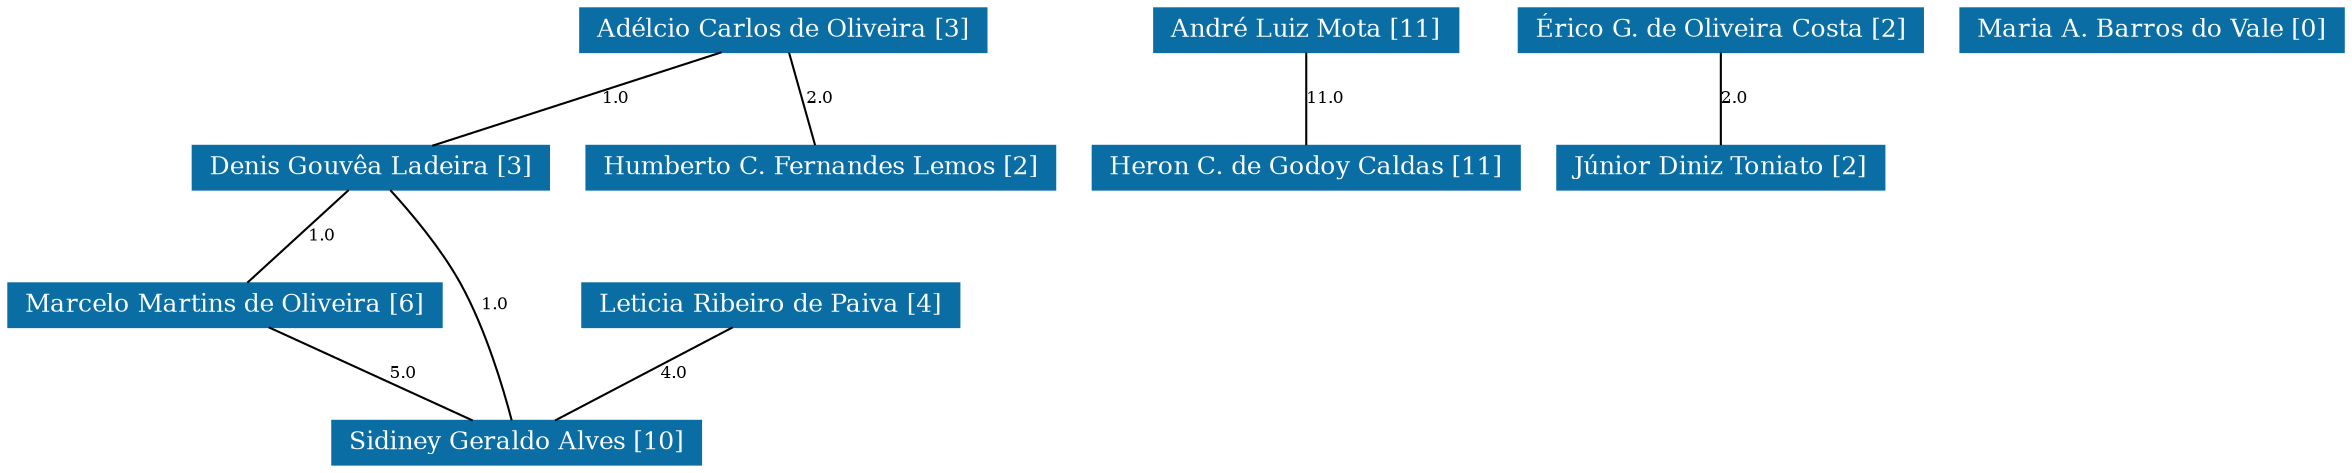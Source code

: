 strict graph grafo2 {
	graph [bb="0,0,931.5,219",
		id=grafo2,
		overlap=False
	];
	node [fontsize=12,
		label="\N",
		shape=rectangle,
		style=filled
	];
	0	 [URL="membro-0487113229071944.html",
		color="#0A6EA4",
		fontcolor="#FFFFFF",
		height=0.29167,
		label="Adélcio Carlos de Oliveira [3]",
		pos="306.5,208.5",
		width=2.1944];
	2	 [URL="membro-6110042881038336.html",
		color="#0A6EA4",
		fontcolor="#FFFFFF",
		height=0.29167,
		label="Denis Gouvêa Ladeira [3]",
		pos="142.5,142.5",
		width=1.9444];
	0 -- 2	 [fontsize=8,
		label=1.0,
		lp="239.5,175.5",
		pos="280.15,197.9 249.55,185.58 199.36,165.38 168.78,153.08"];
	5	 [URL="membro-8374281747074655.html",
		color="#0A6EA4",
		fontcolor="#FFFFFF",
		height=0.29167,
		label="Humberto C. Fernandes Lemos [2]",
		pos="322.5,142.5",
		width=2.5556];
	0 -- 5	 [fontsize=8,
		label=2.0,
		lp="320.5,175.5",
		pos="309.07,197.9 312.04,185.65 316.89,165.62 319.88,153.3"];
	8	 [URL="membro-2091568617999217.html",
		color="#0A6EA4",
		fontcolor="#FFFFFF",
		height=0.29167,
		label="Marcelo Martins de Oliveira [6]",
		pos="83.5,76.5",
		width=2.3194];
	2 -- 8	 [fontsize=8,
		label=1.0,
		lp="122.5,109.5",
		pos="133.02,131.9 122.08,119.65 104.17,99.622 93.152,87.297"];
	10	 [URL="membro-4536440727635518.html",
		color="#0A6EA4",
		fontcolor="#FFFFFF",
		height=0.29167,
		label="Sidiney Geraldo Alves [10]",
		pos="202.5,10.5",
		width=2.0278];
	2 -- 10	 [fontsize=8,
		label=1.0,
		lp="189.5,76.5",
		pos="149.73,131.79 156.91,120.86 167.9,103.24 175.5,87 186.13,64.295 195.03,36.18 199.47,21.154"];
	8 -- 10	 [fontsize=8,
		label=5.0,
		lp="155.5,43.5",
		pos="102.62,65.896 124.83,53.58 161.24,33.383 183.43,21.078"];
	1	 [URL="membro-8453016139576761.html",
		color="#0A6EA4",
		fontcolor="#FFFFFF",
		height=0.29167,
		label="André Luiz Mota [11]",
		pos="516.5,208.5",
		width=1.6944];
	4	 [URL="membro-1373657423991547.html",
		color="#0A6EA4",
		fontcolor="#FFFFFF",
		height=0.29167,
		label="Heron C. de Godoy Caldas [11]",
		pos="516.5,142.5",
		width=2.3333];
	1 -- 4	 [fontsize=8,
		label=11.0,
		lp="523,175.5",
		pos="516.5,197.9 516.5,185.65 516.5,165.62 516.5,153.3"];
	3	 [URL="membro-4937965723746020.html",
		color="#0A6EA4",
		fontcolor="#FFFFFF",
		height=0.29167,
		label="Érico G. de Oliveira Costa [2]",
		pos="683.5,208.5",
		width=2.2222];
	6	 [URL="membro-5354129714719077.html",
		color="#0A6EA4",
		fontcolor="#FFFFFF",
		height=0.29167,
		label="Júnior Diniz Toniato [2]",
		pos="683.5,142.5",
		width=1.8056];
	3 -- 6	 [fontsize=8,
		label=2.0,
		lp="688.5,175.5",
		pos="683.5,197.9 683.5,185.65 683.5,165.62 683.5,153.3"];
	7	 [URL="membro-9428416479663144.html",
		color="#0A6EA4",
		fontcolor="#FFFFFF",
		height=0.29167,
		label="Leticia Ribeiro de Paiva [4]",
		pos="304.5,76.5",
		width=2.0417];
	7 -- 10	 [fontsize=8,
		label=4.0,
		lp="265.5,43.5",
		pos="288.11,65.896 269.08,53.58 237.86,33.383 218.85,21.078"];
	9	 [URL="membro-1514453602141346.html",
		color="#0A6EA4",
		fontcolor="#FFFFFF",
		height=0.29167,
		label="Maria A. Barros do Vale [0]",
		pos="856.5,208.5",
		width=2.0833];
}
